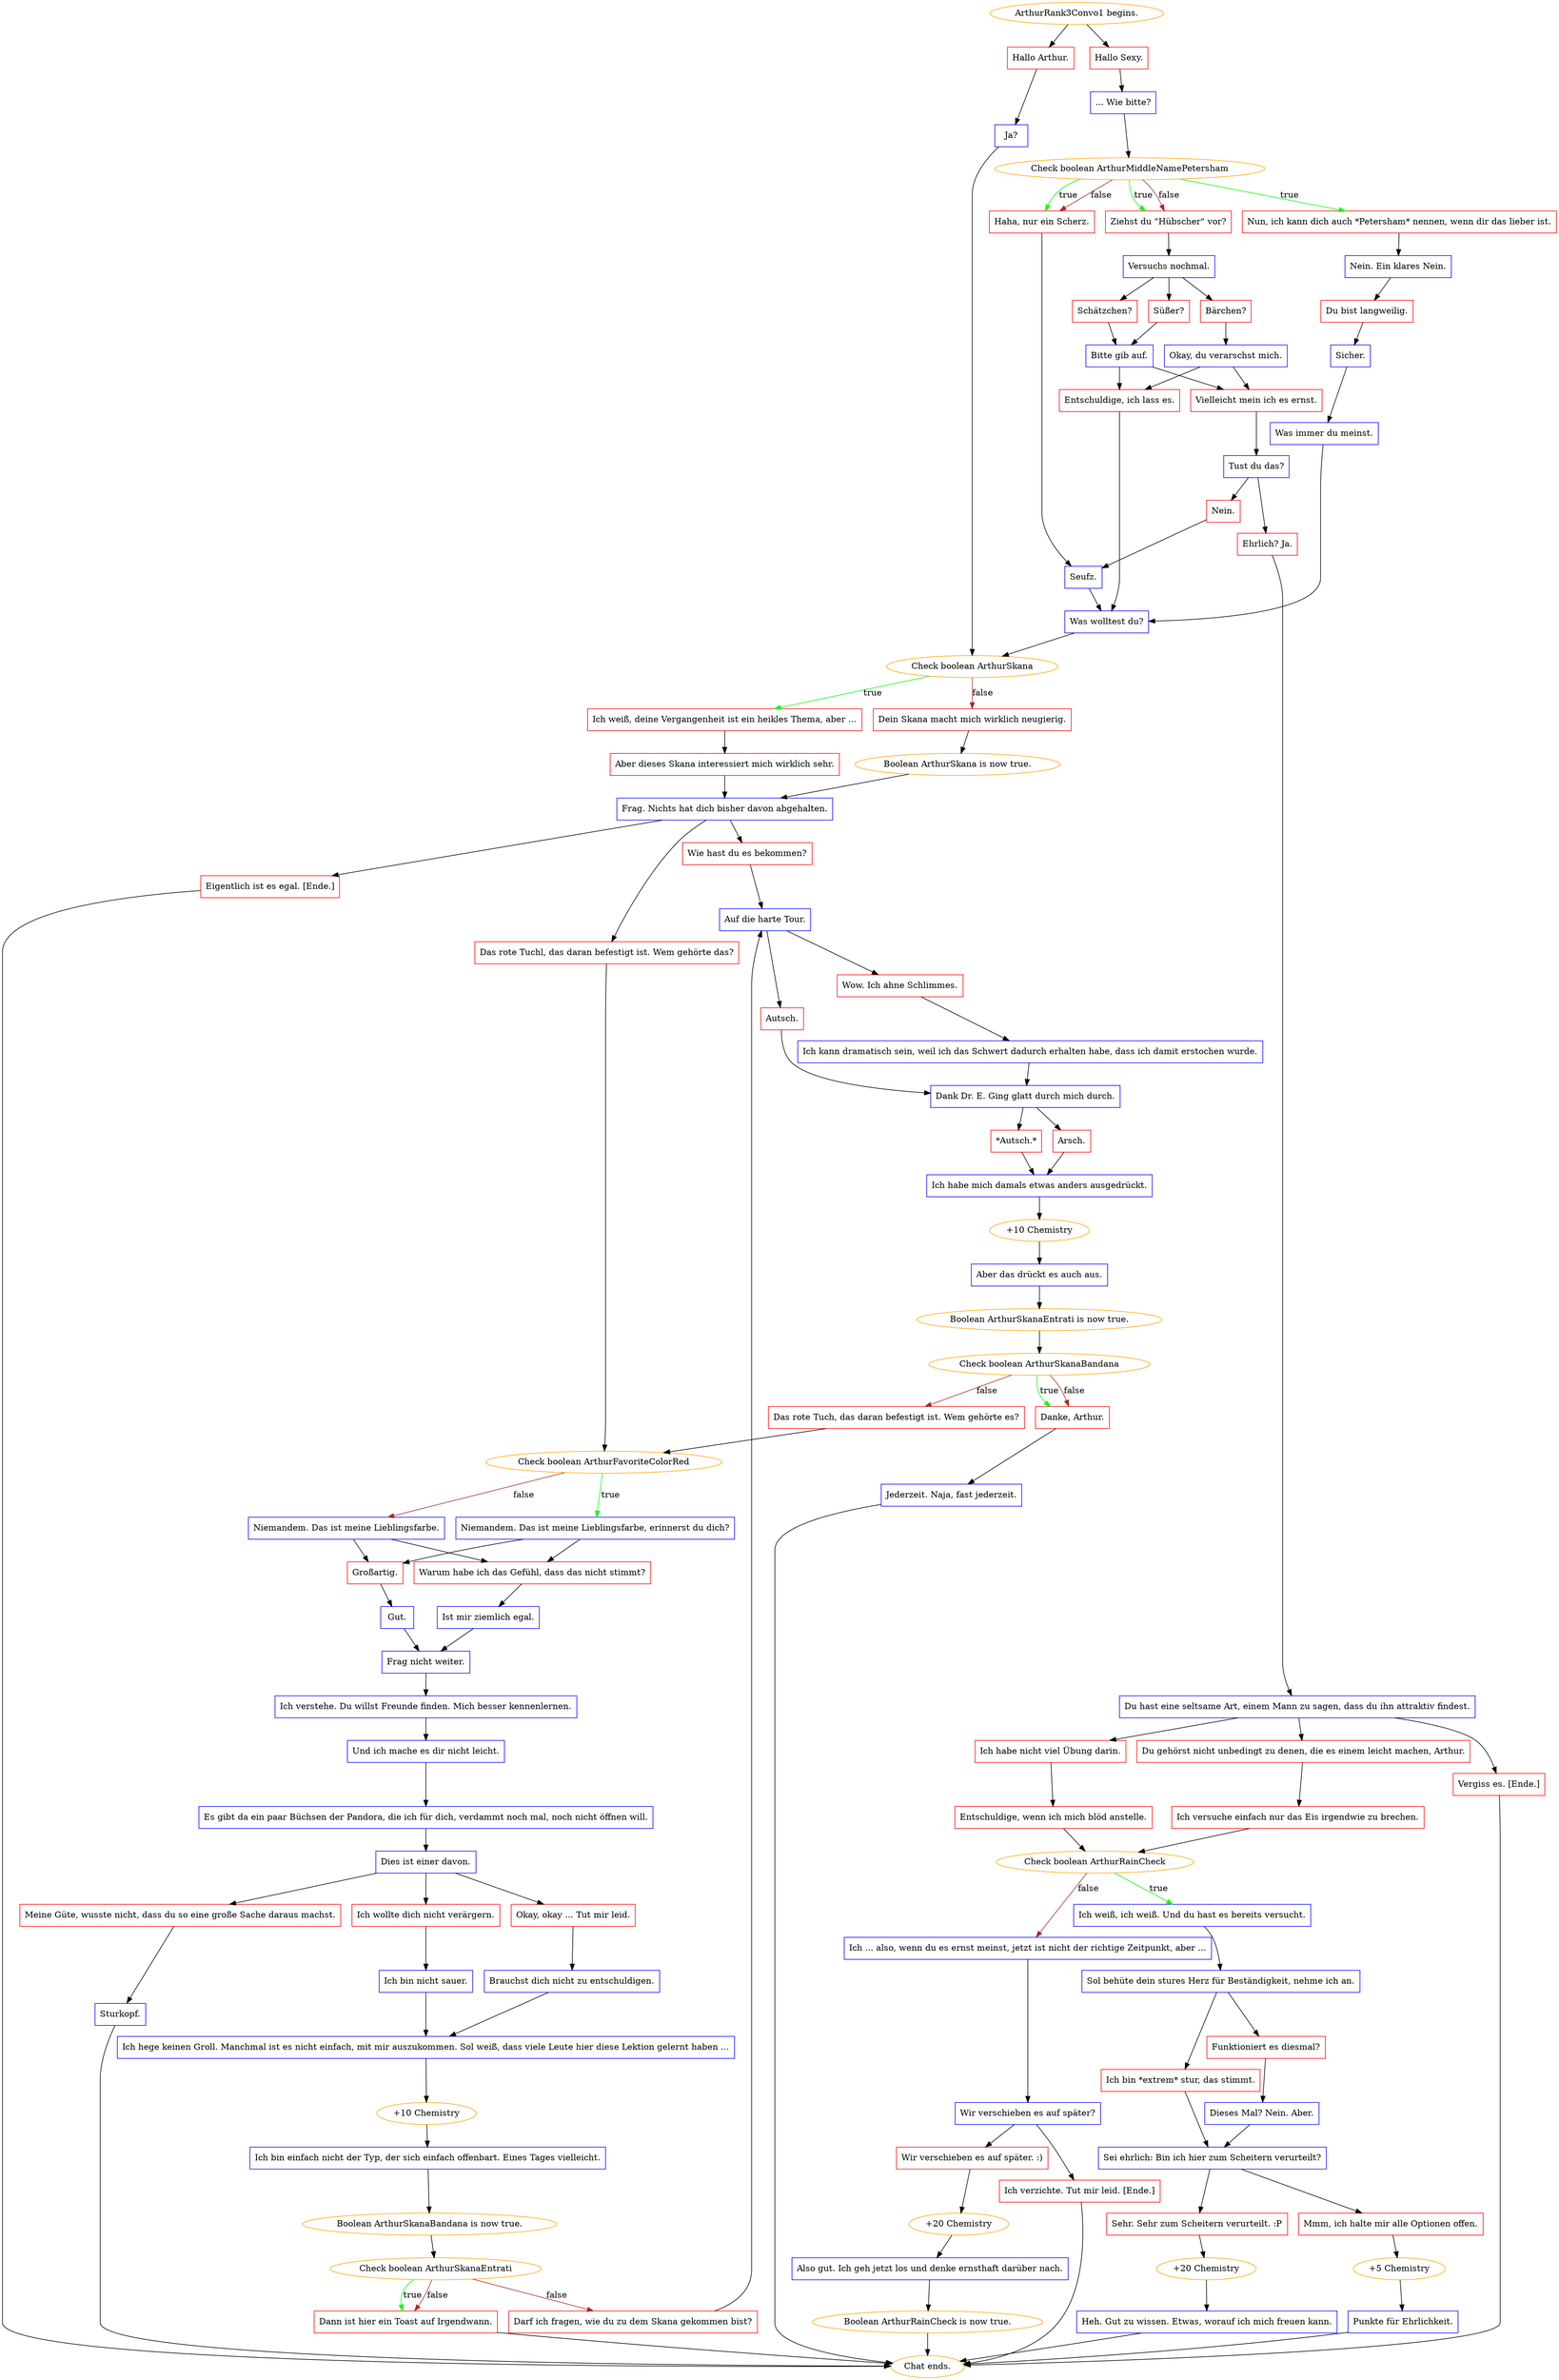 digraph {
	"ArthurRank3Convo1 begins." [color=orange];
		"ArthurRank3Convo1 begins." -> j143861076;
		"ArthurRank3Convo1 begins." -> j1748747285;
	j143861076 [label="Hallo Arthur.",shape=box,color=red];
		j143861076 -> j1580819920;
	j1748747285 [label="Hallo Sexy.",shape=box,color=red];
		j1748747285 -> j3701505421;
	j1580819920 [label="Ja?",shape=box,color=blue];
		j1580819920 -> j4196321463;
	j3701505421 [label="... Wie bitte?",shape=box,color=blue];
		j3701505421 -> j3966342961;
	j4196321463 [label="Check boolean ArthurSkana",color=orange];
		j4196321463 -> j3144488202 [label=true,color=green];
		j4196321463 -> j3999434297 [label=false,color=brown];
	j3966342961 [label="Check boolean ArthurMiddleNamePetersham",color=orange];
		j3966342961 -> j1771055771 [label=true,color=green];
		j3966342961 -> j1255950107 [label=true,color=green];
		j3966342961 -> j3210453812 [label=true,color=green];
		j3966342961 -> j1255950107 [label=false,color=brown];
		j3966342961 -> j3210453812 [label=false,color=brown];
	j3144488202 [label="Ich weiß, deine Vergangenheit ist ein heikles Thema, aber ...",shape=box,color=red];
		j3144488202 -> j190216061;
	j3999434297 [label="Dein Skana macht mich wirklich neugierig.",shape=box,color=red];
		j3999434297 -> j3579103535;
	j1771055771 [label="Nun, ich kann dich auch *Petersham* nennen, wenn dir das lieber ist.",shape=box,color=red];
		j1771055771 -> j913993583;
	j1255950107 [label="Ziehst du \"Hübscher\" vor?",shape=box,color=red];
		j1255950107 -> j1141523296;
	j3210453812 [label="Haha, nur ein Scherz.",shape=box,color=red];
		j3210453812 -> j2188946742;
	j190216061 [label="Aber dieses Skana interessiert mich wirklich sehr.",shape=box,color=red];
		j190216061 -> j796174650;
	j3579103535 [label="Boolean ArthurSkana is now true.",color=orange];
		j3579103535 -> j796174650;
	j913993583 [label="Nein. Ein klares Nein.",shape=box,color=blue];
		j913993583 -> j2968892383;
	j1141523296 [label="Versuchs nochmal.",shape=box,color=blue];
		j1141523296 -> j1951005804;
		j1141523296 -> j218399832;
		j1141523296 -> j1254635610;
	j2188946742 [label="Seufz.",shape=box,color=blue];
		j2188946742 -> j3628932570;
	j796174650 [label="Frag. Nichts hat dich bisher davon abgehalten.",shape=box,color=blue];
		j796174650 -> j2574087400;
		j796174650 -> j227902939;
		j796174650 -> j3223433665;
	j2968892383 [label="Du bist langweilig.",shape=box,color=red];
		j2968892383 -> j1836519562;
	j1951005804 [label="Süßer?",shape=box,color=red];
		j1951005804 -> j4106339836;
	j218399832 [label="Schätzchen?",shape=box,color=red];
		j218399832 -> j4106339836;
	j1254635610 [label="Bärchen?",shape=box,color=red];
		j1254635610 -> j4022207594;
	j3628932570 [label="Was wolltest du?",shape=box,color=blue];
		j3628932570 -> j4196321463;
	j2574087400 [label="Wie hast du es bekommen?",shape=box,color=red];
		j2574087400 -> j3639171381;
	j227902939 [label="Das rote Tuchl, das daran befestigt ist. Wem gehörte das?",shape=box,color=red];
		j227902939 -> j2887898851;
	j3223433665 [label="Eigentlich ist es egal. [Ende.]",shape=box,color=red];
		j3223433665 -> "Chat ends.";
	j1836519562 [label="Sicher.",shape=box,color=blue];
		j1836519562 -> j1296022154;
	j4106339836 [label="Bitte gib auf.",shape=box,color=blue];
		j4106339836 -> j2063345;
		j4106339836 -> j3483662225;
	j4022207594 [label="Okay, du verarschst mich.",shape=box,color=blue];
		j4022207594 -> j3483662225;
		j4022207594 -> j2063345;
	j3639171381 [label="Auf die harte Tour.",shape=box,color=blue];
		j3639171381 -> j3282302104;
		j3639171381 -> j4184429304;
	j2887898851 [label="Check boolean ArthurFavoriteColorRed",color=orange];
		j2887898851 -> j1310659579 [label=true,color=green];
		j2887898851 -> j3510357203 [label=false,color=brown];
	"Chat ends." [color=orange];
	j1296022154 [label="Was immer du meinst.",shape=box,color=blue];
		j1296022154 -> j3628932570;
	j2063345 [label="Entschuldige, ich lass es.",shape=box,color=red];
		j2063345 -> j3628932570;
	j3483662225 [label="Vielleicht mein ich es ernst.",shape=box,color=red];
		j3483662225 -> j1538186182;
	j3282302104 [label="Autsch.",shape=box,color=red];
		j3282302104 -> j2367343799;
	j4184429304 [label="Wow. Ich ahne Schlimmes.",shape=box,color=red];
		j4184429304 -> j1841148293;
	j1310659579 [label="Niemandem. Das ist meine Lieblingsfarbe, erinnerst du dich?",shape=box,color=blue];
		j1310659579 -> j4195716673;
		j1310659579 -> j2263739396;
	j3510357203 [label="Niemandem. Das ist meine Lieblingsfarbe.",shape=box,color=blue];
		j3510357203 -> j4195716673;
		j3510357203 -> j2263739396;
	j1538186182 [label="Tust du das?",shape=box,color=blue];
		j1538186182 -> j619920113;
		j1538186182 -> j2391424679;
	j2367343799 [label="Dank Dr. E. Ging glatt durch mich durch.",shape=box,color=blue];
		j2367343799 -> j2395400623;
		j2367343799 -> j1339098721;
	j1841148293 [label="Ich kann dramatisch sein, weil ich das Schwert dadurch erhalten habe, dass ich damit erstochen wurde.",shape=box,color=blue];
		j1841148293 -> j2367343799;
	j4195716673 [label="Warum habe ich das Gefühl, dass das nicht stimmt?",shape=box,color=red];
		j4195716673 -> j4157561728;
	j2263739396 [label="Großartig.",shape=box,color=red];
		j2263739396 -> j655163845;
	j619920113 [label="Nein.",shape=box,color=red];
		j619920113 -> j2188946742;
	j2391424679 [label="Ehrlich? Ja.",shape=box,color=red];
		j2391424679 -> j1890865199;
	j2395400623 [label="*Autsch.*",shape=box,color=red];
		j2395400623 -> j2884214166;
	j1339098721 [label="Arsch.",shape=box,color=red];
		j1339098721 -> j2884214166;
	j4157561728 [label="Ist mir ziemlich egal.",shape=box,color=blue];
		j4157561728 -> j1925694514;
	j655163845 [label="Gut.",shape=box,color=blue];
		j655163845 -> j1925694514;
	j1890865199 [label="Du hast eine seltsame Art, einem Mann zu sagen, dass du ihn attraktiv findest.",shape=box,color=blue];
		j1890865199 -> j3771470662;
		j1890865199 -> j2671885645;
		j1890865199 -> j542481220;
	j2884214166 [label="Ich habe mich damals etwas anders ausgedrückt.",shape=box,color=blue];
		j2884214166 -> j3219513103;
	j1925694514 [label="Frag nicht weiter.",shape=box,color=blue];
		j1925694514 -> j1339718492;
	j3771470662 [label="Du gehörst nicht unbedingt zu denen, die es einem leicht machen, Arthur.",shape=box,color=red];
		j3771470662 -> j3874449746;
	j2671885645 [label="Ich habe nicht viel Übung darin.",shape=box,color=red];
		j2671885645 -> j3246273936;
	j542481220 [label="Vergiss es. [Ende.]",shape=box,color=red];
		j542481220 -> "Chat ends.";
	j3219513103 [label="+10 Chemistry",color=orange];
		j3219513103 -> j108185112;
	j1339718492 [label="Ich verstehe. Du willst Freunde finden. Mich besser kennenlernen.",shape=box,color=blue];
		j1339718492 -> j2445975496;
	j3874449746 [label="Ich versuche einfach nur das Eis irgendwie zu brechen.",shape=box,color=red];
		j3874449746 -> j1250217796;
	j3246273936 [label="Entschuldige, wenn ich mich blöd anstelle.",shape=box,color=red];
		j3246273936 -> j1250217796;
	j108185112 [label="Aber das drückt es auch aus.",shape=box,color=blue];
		j108185112 -> j956292130;
	j2445975496 [label="Und ich mache es dir nicht leicht.",shape=box,color=blue];
		j2445975496 -> j1937771907;
	j1250217796 [label="Check boolean ArthurRainCheck",color=orange];
		j1250217796 -> j3620721838 [label=true,color=green];
		j1250217796 -> j1061153221 [label=false,color=brown];
	j956292130 [label="Boolean ArthurSkanaEntrati is now true.",color=orange];
		j956292130 -> j3426820493;
	j1937771907 [label="Es gibt da ein paar Büchsen der Pandora, die ich für dich, verdammt noch mal, noch nicht öffnen will.",shape=box,color=blue];
		j1937771907 -> j3771511702;
	j3620721838 [label="Ich weiß, ich weiß. Und du hast es bereits versucht.",shape=box,color=blue];
		j3620721838 -> j190901544;
	j1061153221 [label="Ich ... also, wenn du es ernst meinst, jetzt ist nicht der richtige Zeitpunkt, aber ...",shape=box,color=blue];
		j1061153221 -> j3418641386;
	j3426820493 [label="Check boolean ArthurSkanaBandana",color=orange];
		j3426820493 -> j1797950601 [label=true,color=green];
		j3426820493 -> j3560724698 [label=false,color=brown];
		j3426820493 -> j1797950601 [label=false,color=brown];
	j3771511702 [label="Dies ist einer davon.",shape=box,color=blue];
		j3771511702 -> j1615685841;
		j3771511702 -> j4052819866;
		j3771511702 -> j2157883341;
	j190901544 [label="Sol behüte dein stures Herz für Beständigkeit, nehme ich an.",shape=box,color=blue];
		j190901544 -> j635803753;
		j190901544 -> j1849816535;
	j3418641386 [label="Wir verschieben es auf später?",shape=box,color=blue];
		j3418641386 -> j2618442491;
		j3418641386 -> j1917674173;
	j1797950601 [label="Danke, Arthur.",shape=box,color=red];
		j1797950601 -> j3924637303;
	j3560724698 [label="Das rote Tuch, das daran befestigt ist. Wem gehörte es?",shape=box,color=red];
		j3560724698 -> j2887898851;
	j1615685841 [label="Ich wollte dich nicht verärgern.",shape=box,color=red];
		j1615685841 -> j1837272049;
	j4052819866 [label="Okay, okay ... Tut mir leid.",shape=box,color=red];
		j4052819866 -> j1434566684;
	j2157883341 [label="Meine Güte, wusste nicht, dass du so eine große Sache daraus machst.",shape=box,color=red];
		j2157883341 -> j218771327;
	j635803753 [label="Ich bin *extrem* stur, das stimmt.",shape=box,color=red];
		j635803753 -> j351093648;
	j1849816535 [label="Funktioniert es diesmal?",shape=box,color=red];
		j1849816535 -> j1268308188;
	j2618442491 [label="Wir verschieben es auf später. :)",shape=box,color=red];
		j2618442491 -> j1277858133;
	j1917674173 [label="Ich verzichte. Tut mir leid. [Ende.]",shape=box,color=red];
		j1917674173 -> "Chat ends.";
	j3924637303 [label="Jederzeit. Naja, fast jederzeit.",shape=box,color=blue];
		j3924637303 -> "Chat ends.";
	j1837272049 [label="Ich bin nicht sauer.",shape=box,color=blue];
		j1837272049 -> j1482472778;
	j1434566684 [label="Brauchst dich nicht zu entschuldigen.",shape=box,color=blue];
		j1434566684 -> j1482472778;
	j218771327 [label="Sturkopf.",shape=box,color=blue];
		j218771327 -> "Chat ends.";
	j351093648 [label="Sei ehrlich: Bin ich hier zum Scheitern verurteilt?",shape=box,color=blue];
		j351093648 -> j1271467447;
		j351093648 -> j1476988046;
	j1268308188 [label="Dieses Mal? Nein. Aber.",shape=box,color=blue];
		j1268308188 -> j351093648;
	j1277858133 [label="+20 Chemistry",color=orange];
		j1277858133 -> j2391863786;
	j1482472778 [label="Ich hege keinen Groll. Manchmal ist es nicht einfach, mit mir auszukommen. Sol weiß, dass viele Leute hier diese Lektion gelernt haben ...",shape=box,color=blue];
		j1482472778 -> j3840609860;
	j1271467447 [label="Sehr. Sehr zum Scheitern verurteilt. :P",shape=box,color=red];
		j1271467447 -> j1081610381;
	j1476988046 [label="Mmm, ich halte mir alle Optionen offen.",shape=box,color=red];
		j1476988046 -> j511221019;
	j2391863786 [label="Also gut. Ich geh jetzt los und denke ernsthaft darüber nach.",shape=box,color=blue];
		j2391863786 -> j1820130911;
	j3840609860 [label="+10 Chemistry",color=orange];
		j3840609860 -> j4023298213;
	j1081610381 [label="+20 Chemistry",color=orange];
		j1081610381 -> j1346141387;
	j511221019 [label="+5 Chemistry",color=orange];
		j511221019 -> j1784823917;
	j1820130911 [label="Boolean ArthurRainCheck is now true.",color=orange];
		j1820130911 -> "Chat ends.";
	j4023298213 [label="Ich bin einfach nicht der Typ, der sich einfach offenbart. Eines Tages vielleicht.",shape=box,color=blue];
		j4023298213 -> j2766486205;
	j1346141387 [label="Heh. Gut zu wissen. Etwas, worauf ich mich freuen kann.",shape=box,color=blue];
		j1346141387 -> "Chat ends.";
	j1784823917 [label="Punkte für Ehrlichkeit.",shape=box,color=blue];
		j1784823917 -> "Chat ends.";
	j2766486205 [label="Boolean ArthurSkanaBandana is now true.",color=orange];
		j2766486205 -> j4273923480;
	j4273923480 [label="Check boolean ArthurSkanaEntrati",color=orange];
		j4273923480 -> j2026774483 [label=true,color=green];
		j4273923480 -> j1775377526 [label=false,color=brown];
		j4273923480 -> j2026774483 [label=false,color=brown];
	j2026774483 [label="Dann ist hier ein Toast auf Irgendwann.",shape=box,color=red];
		j2026774483 -> "Chat ends.";
	j1775377526 [label="Darf ich fragen, wie du zu dem Skana gekommen bist?",shape=box,color=red];
		j1775377526 -> j3639171381;
}